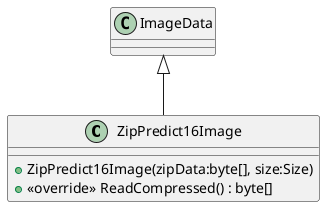 @startuml
class ZipPredict16Image {
    + ZipPredict16Image(zipData:byte[], size:Size)
    + <<override>> ReadCompressed() : byte[]
}
ImageData <|-- ZipPredict16Image
@enduml
